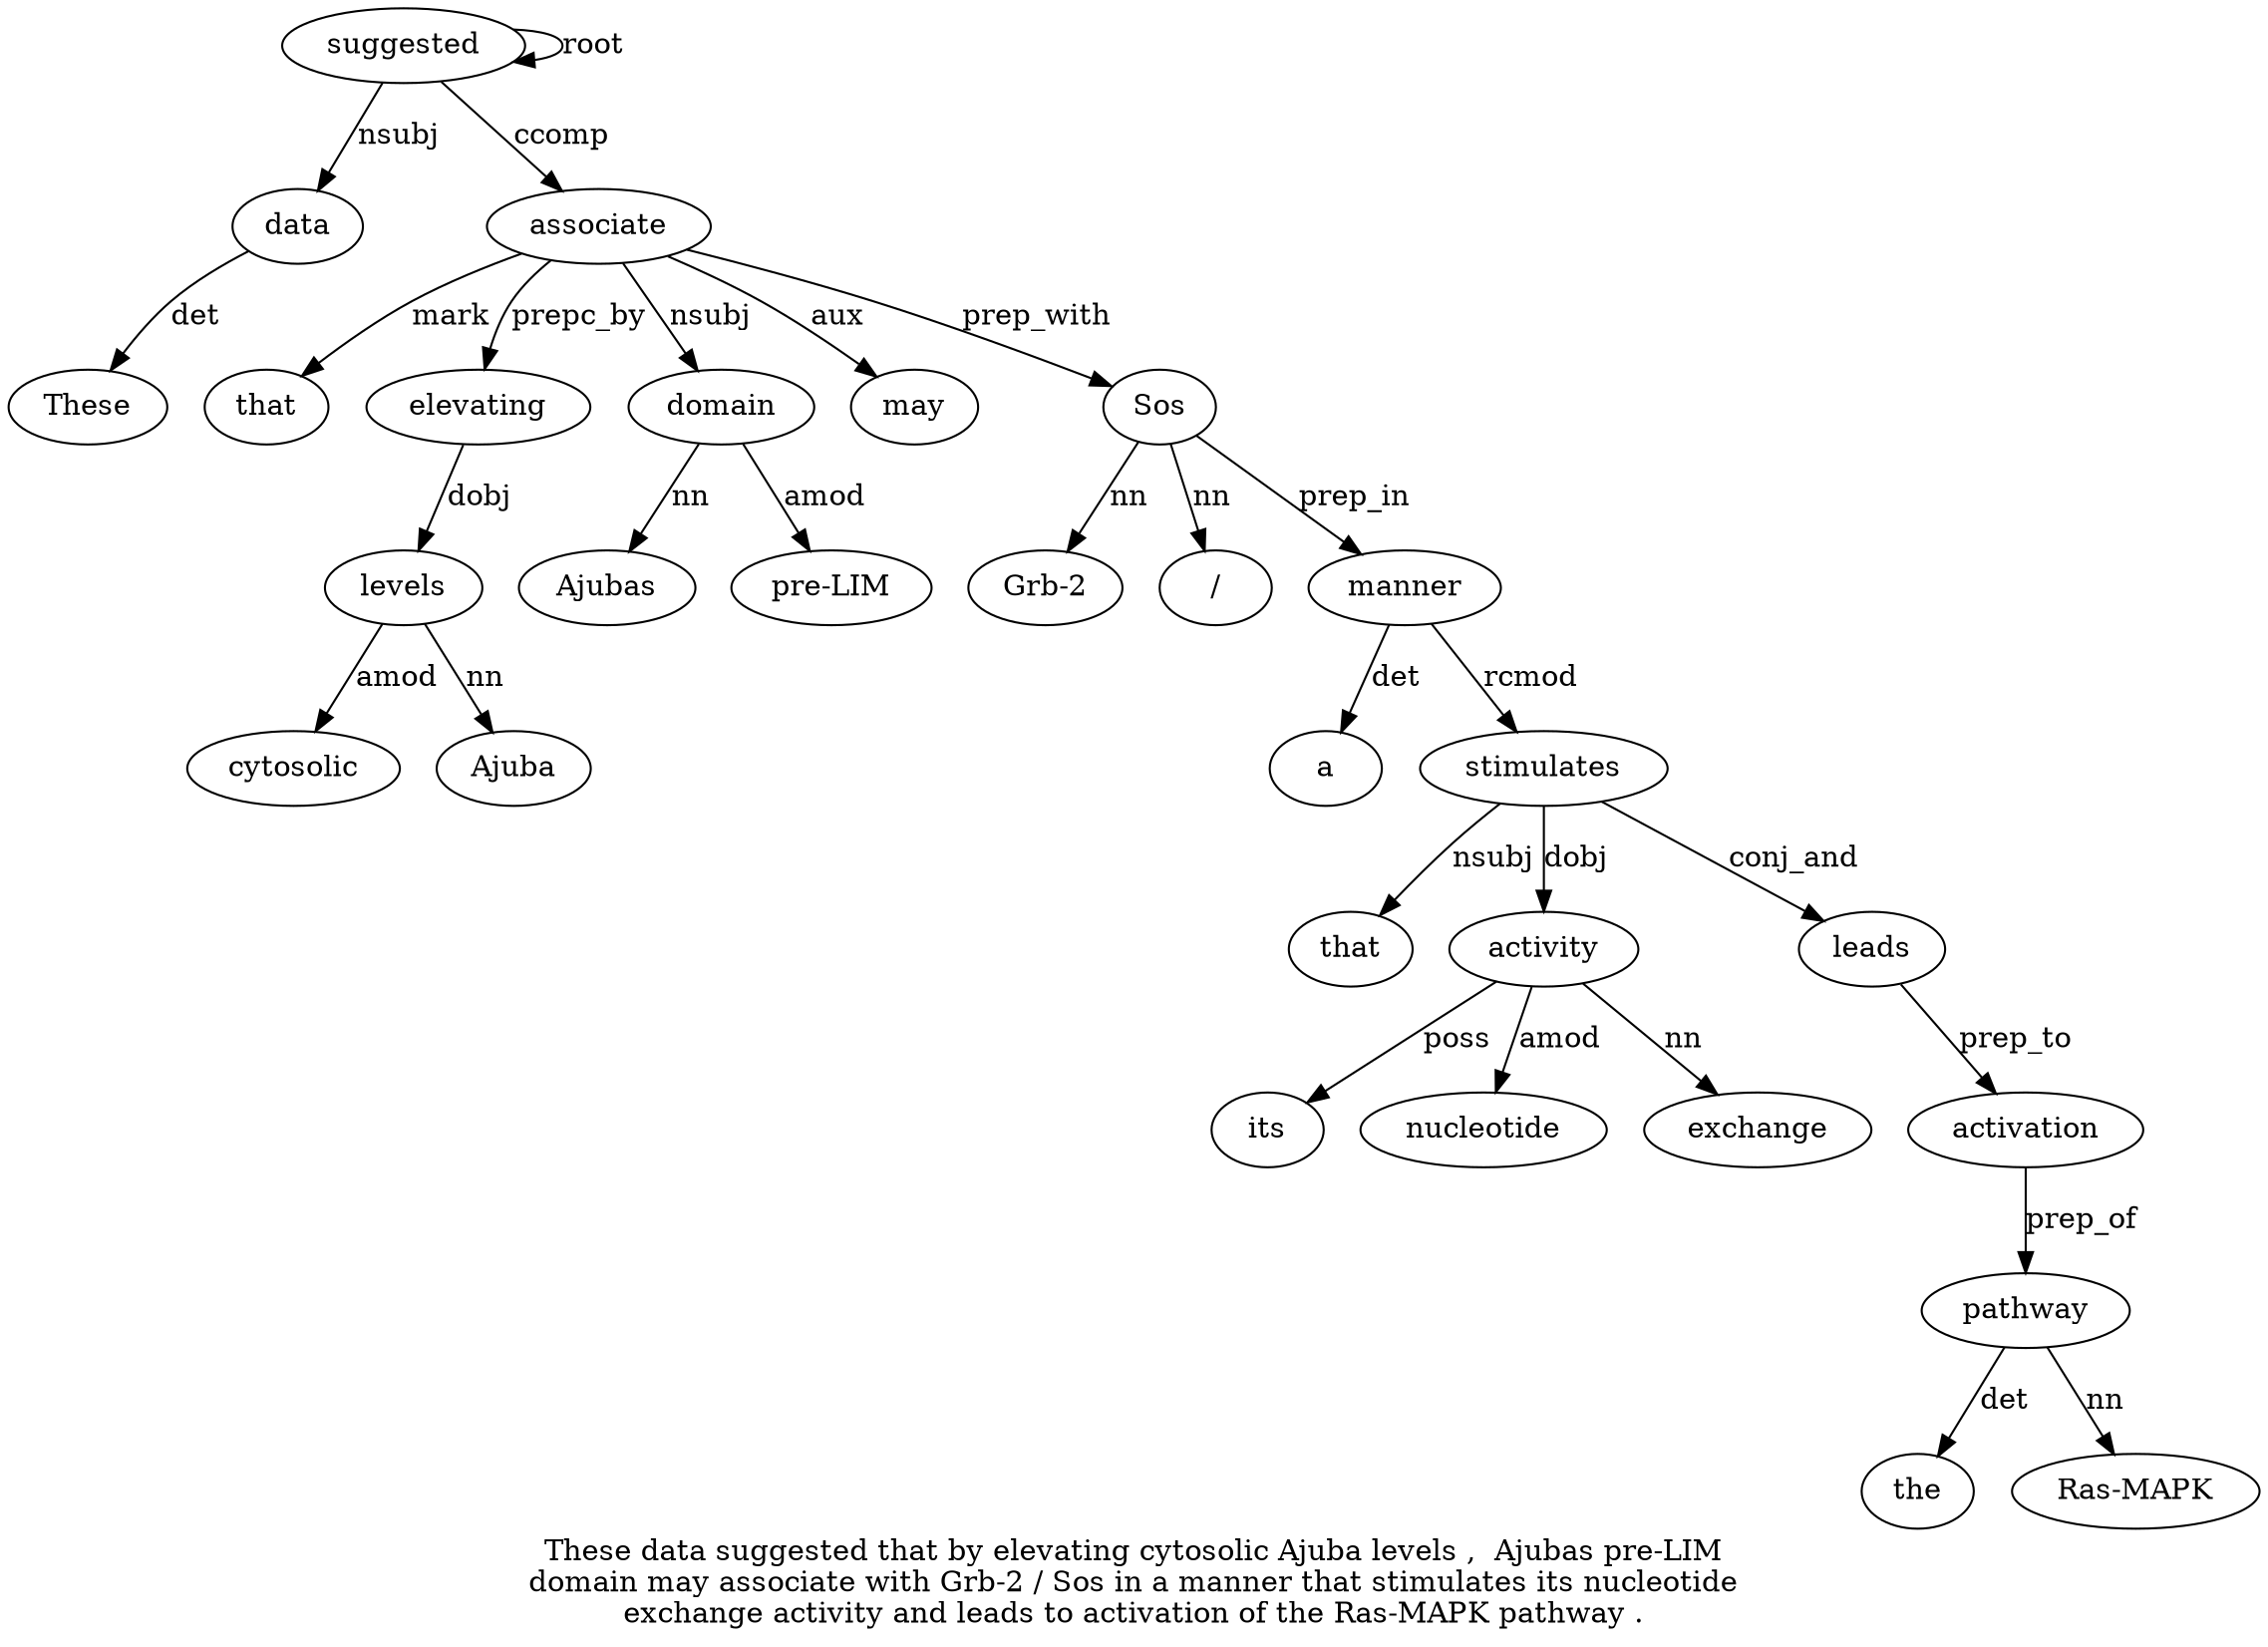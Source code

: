 digraph "These data suggested that by elevating cytosolic Ajuba levels ,  Ajubas pre-LIM domain may associate with Grb-2 / Sos in a manner that stimulates its nucleotide exchange activity and leads to activation of the Ras-MAPK pathway ." {
label="These data suggested that by elevating cytosolic Ajuba levels ,  Ajubas pre-LIM
domain may associate with Grb-2 / Sos in a manner that stimulates its nucleotide
exchange activity and leads to activation of the Ras-MAPK pathway .";
data2 [style=filled, fillcolor=white, label=data];
These1 [style=filled, fillcolor=white, label=These];
data2 -> These1  [label=det];
suggested3 [style=filled, fillcolor=white, label=suggested];
suggested3 -> data2  [label=nsubj];
suggested3 -> suggested3  [label=root];
associate15 [style=filled, fillcolor=white, label=associate];
that4 [style=filled, fillcolor=white, label=that];
associate15 -> that4  [label=mark];
elevating6 [style=filled, fillcolor=white, label=elevating];
associate15 -> elevating6  [label=prepc_by];
levels9 [style=filled, fillcolor=white, label=levels];
cytosolic7 [style=filled, fillcolor=white, label=cytosolic];
levels9 -> cytosolic7  [label=amod];
Ajuba8 [style=filled, fillcolor=white, label=Ajuba];
levels9 -> Ajuba8  [label=nn];
elevating6 -> levels9  [label=dobj];
domain13 [style=filled, fillcolor=white, label=domain];
Ajubas11 [style=filled, fillcolor=white, label=Ajubas];
domain13 -> Ajubas11  [label=nn];
"pre-LIM12" [style=filled, fillcolor=white, label="pre-LIM"];
domain13 -> "pre-LIM12"  [label=amod];
associate15 -> domain13  [label=nsubj];
may14 [style=filled, fillcolor=white, label=may];
associate15 -> may14  [label=aux];
suggested3 -> associate15  [label=ccomp];
Sos19 [style=filled, fillcolor=white, label=Sos];
"Grb-217" [style=filled, fillcolor=white, label="Grb-2"];
Sos19 -> "Grb-217"  [label=nn];
"/18" [style=filled, fillcolor=white, label="/"];
Sos19 -> "/18"  [label=nn];
associate15 -> Sos19  [label=prep_with];
manner22 [style=filled, fillcolor=white, label=manner];
a21 [style=filled, fillcolor=white, label=a];
manner22 -> a21  [label=det];
Sos19 -> manner22  [label=prep_in];
stimulates24 [style=filled, fillcolor=white, label=stimulates];
that23 [style=filled, fillcolor=white, label=that];
stimulates24 -> that23  [label=nsubj];
manner22 -> stimulates24  [label=rcmod];
activity28 [style=filled, fillcolor=white, label=activity];
its25 [style=filled, fillcolor=white, label=its];
activity28 -> its25  [label=poss];
nucleotide26 [style=filled, fillcolor=white, label=nucleotide];
activity28 -> nucleotide26  [label=amod];
exchange27 [style=filled, fillcolor=white, label=exchange];
activity28 -> exchange27  [label=nn];
stimulates24 -> activity28  [label=dobj];
leads30 [style=filled, fillcolor=white, label=leads];
stimulates24 -> leads30  [label=conj_and];
activation32 [style=filled, fillcolor=white, label=activation];
leads30 -> activation32  [label=prep_to];
pathway36 [style=filled, fillcolor=white, label=pathway];
the34 [style=filled, fillcolor=white, label=the];
pathway36 -> the34  [label=det];
"Ras-MAPK35" [style=filled, fillcolor=white, label="Ras-MAPK"];
pathway36 -> "Ras-MAPK35"  [label=nn];
activation32 -> pathway36  [label=prep_of];
}
